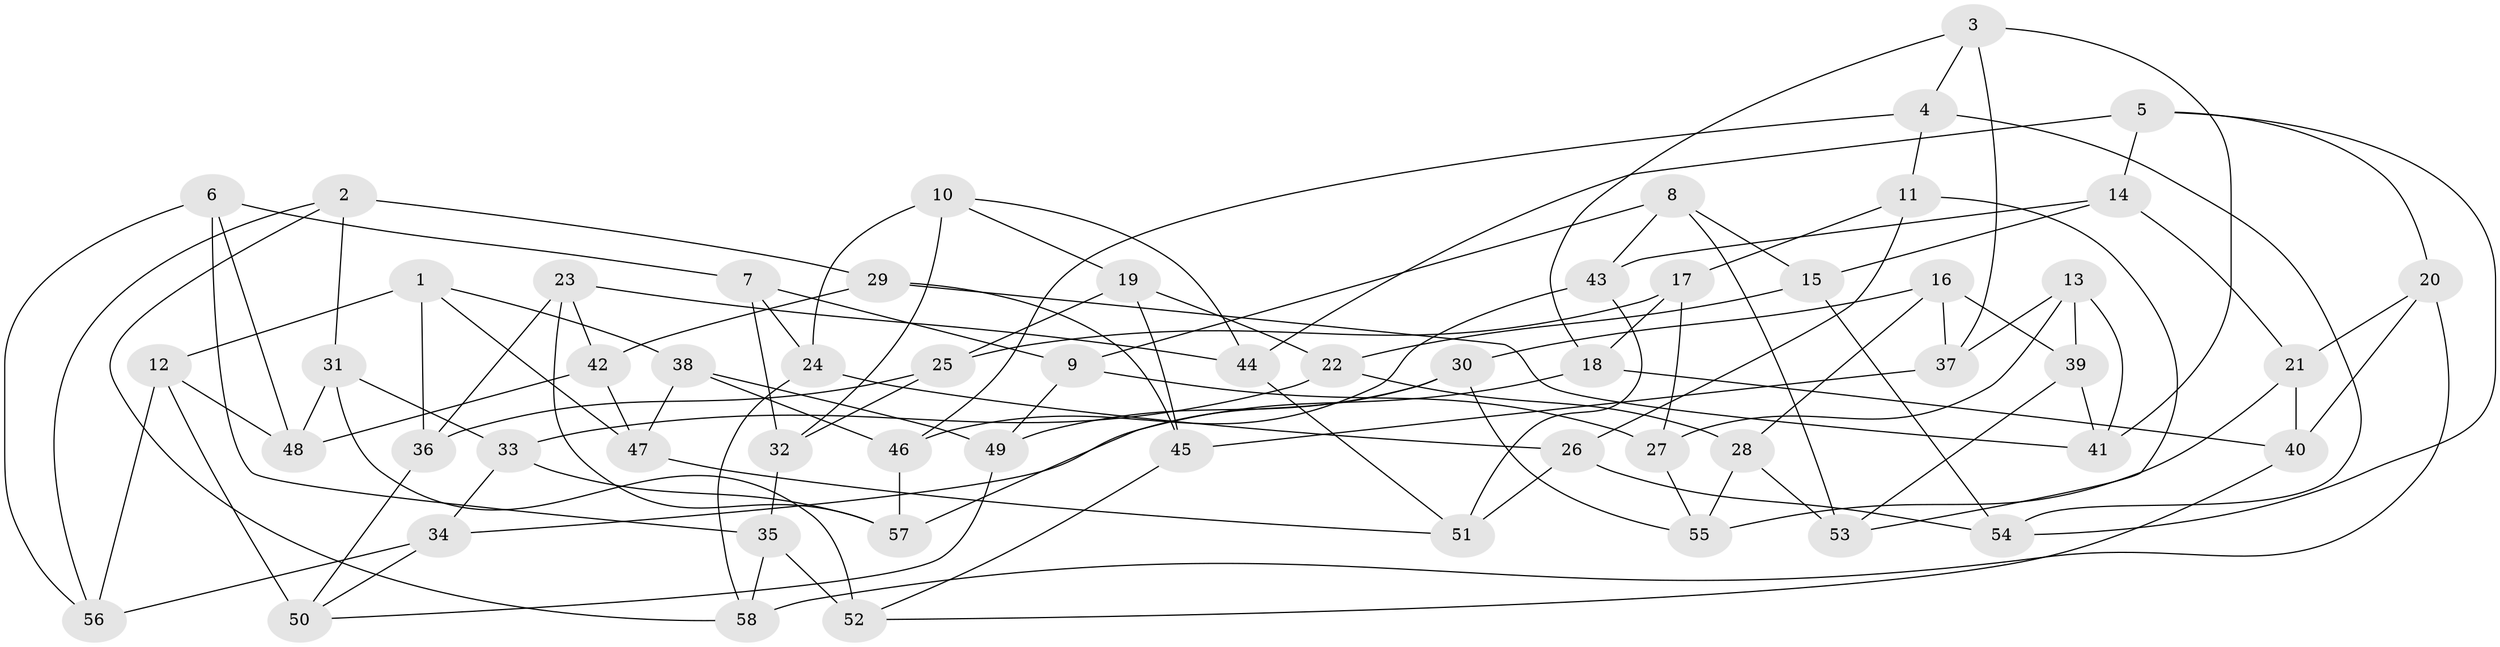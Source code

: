 // coarse degree distribution, {3: 0.02702702702702703, 6: 0.40540540540540543, 4: 0.43243243243243246, 5: 0.13513513513513514}
// Generated by graph-tools (version 1.1) at 2025/42/03/06/25 10:42:16]
// undirected, 58 vertices, 116 edges
graph export_dot {
graph [start="1"]
  node [color=gray90,style=filled];
  1;
  2;
  3;
  4;
  5;
  6;
  7;
  8;
  9;
  10;
  11;
  12;
  13;
  14;
  15;
  16;
  17;
  18;
  19;
  20;
  21;
  22;
  23;
  24;
  25;
  26;
  27;
  28;
  29;
  30;
  31;
  32;
  33;
  34;
  35;
  36;
  37;
  38;
  39;
  40;
  41;
  42;
  43;
  44;
  45;
  46;
  47;
  48;
  49;
  50;
  51;
  52;
  53;
  54;
  55;
  56;
  57;
  58;
  1 -- 36;
  1 -- 12;
  1 -- 38;
  1 -- 47;
  2 -- 29;
  2 -- 31;
  2 -- 58;
  2 -- 56;
  3 -- 41;
  3 -- 37;
  3 -- 4;
  3 -- 18;
  4 -- 54;
  4 -- 46;
  4 -- 11;
  5 -- 14;
  5 -- 20;
  5 -- 54;
  5 -- 44;
  6 -- 48;
  6 -- 35;
  6 -- 7;
  6 -- 56;
  7 -- 32;
  7 -- 24;
  7 -- 9;
  8 -- 9;
  8 -- 43;
  8 -- 15;
  8 -- 53;
  9 -- 49;
  9 -- 27;
  10 -- 24;
  10 -- 19;
  10 -- 44;
  10 -- 32;
  11 -- 53;
  11 -- 17;
  11 -- 26;
  12 -- 56;
  12 -- 48;
  12 -- 50;
  13 -- 41;
  13 -- 27;
  13 -- 37;
  13 -- 39;
  14 -- 15;
  14 -- 21;
  14 -- 43;
  15 -- 54;
  15 -- 22;
  16 -- 30;
  16 -- 39;
  16 -- 28;
  16 -- 37;
  17 -- 25;
  17 -- 27;
  17 -- 18;
  18 -- 34;
  18 -- 40;
  19 -- 45;
  19 -- 25;
  19 -- 22;
  20 -- 58;
  20 -- 21;
  20 -- 40;
  21 -- 40;
  21 -- 55;
  22 -- 33;
  22 -- 28;
  23 -- 44;
  23 -- 57;
  23 -- 36;
  23 -- 42;
  24 -- 58;
  24 -- 26;
  25 -- 32;
  25 -- 36;
  26 -- 54;
  26 -- 51;
  27 -- 55;
  28 -- 55;
  28 -- 53;
  29 -- 42;
  29 -- 45;
  29 -- 41;
  30 -- 49;
  30 -- 57;
  30 -- 55;
  31 -- 52;
  31 -- 48;
  31 -- 33;
  32 -- 35;
  33 -- 34;
  33 -- 57;
  34 -- 50;
  34 -- 56;
  35 -- 58;
  35 -- 52;
  36 -- 50;
  37 -- 45;
  38 -- 49;
  38 -- 47;
  38 -- 46;
  39 -- 41;
  39 -- 53;
  40 -- 52;
  42 -- 47;
  42 -- 48;
  43 -- 51;
  43 -- 46;
  44 -- 51;
  45 -- 52;
  46 -- 57;
  47 -- 51;
  49 -- 50;
}
